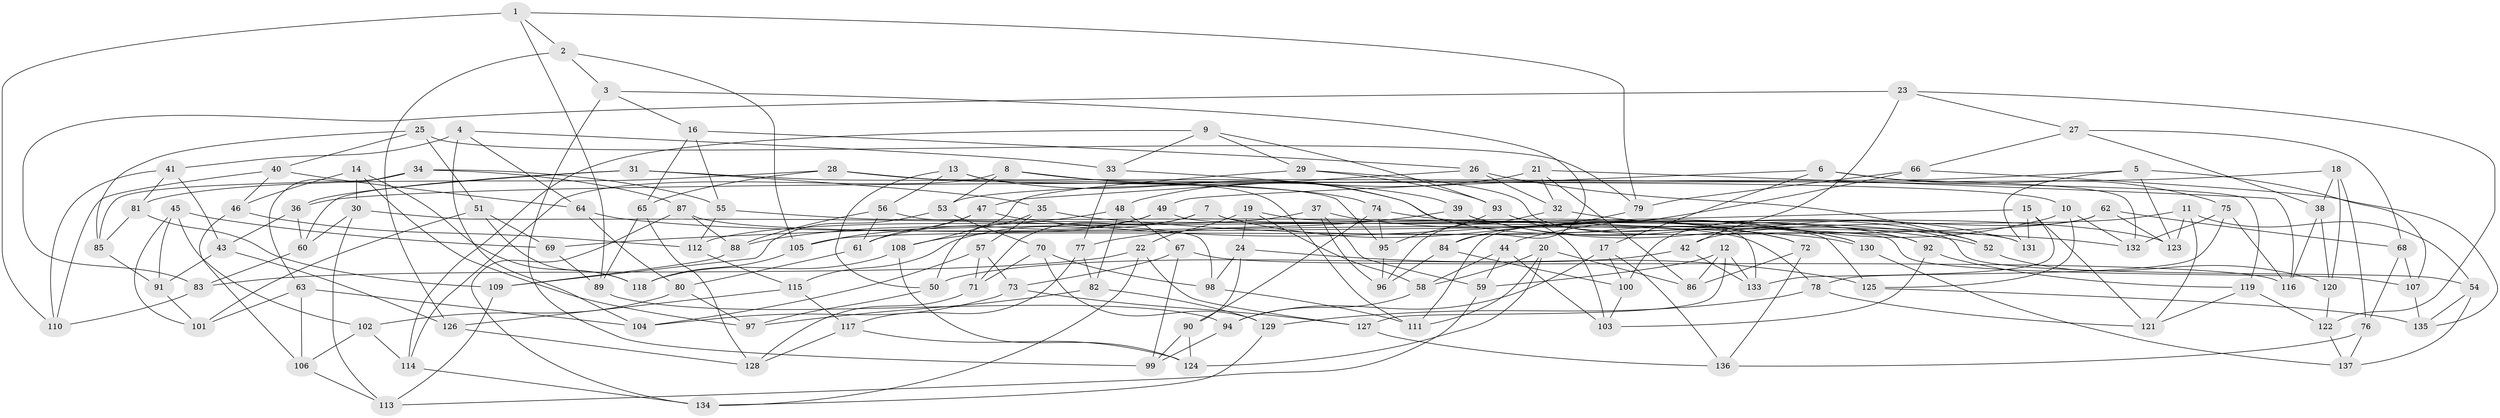 // coarse degree distribution, {4: 0.4090909090909091, 6: 0.5, 5: 0.056818181818181816, 3: 0.03409090909090909}
// Generated by graph-tools (version 1.1) at 2025/52/02/27/25 19:52:31]
// undirected, 137 vertices, 274 edges
graph export_dot {
graph [start="1"]
  node [color=gray90,style=filled];
  1;
  2;
  3;
  4;
  5;
  6;
  7;
  8;
  9;
  10;
  11;
  12;
  13;
  14;
  15;
  16;
  17;
  18;
  19;
  20;
  21;
  22;
  23;
  24;
  25;
  26;
  27;
  28;
  29;
  30;
  31;
  32;
  33;
  34;
  35;
  36;
  37;
  38;
  39;
  40;
  41;
  42;
  43;
  44;
  45;
  46;
  47;
  48;
  49;
  50;
  51;
  52;
  53;
  54;
  55;
  56;
  57;
  58;
  59;
  60;
  61;
  62;
  63;
  64;
  65;
  66;
  67;
  68;
  69;
  70;
  71;
  72;
  73;
  74;
  75;
  76;
  77;
  78;
  79;
  80;
  81;
  82;
  83;
  84;
  85;
  86;
  87;
  88;
  89;
  90;
  91;
  92;
  93;
  94;
  95;
  96;
  97;
  98;
  99;
  100;
  101;
  102;
  103;
  104;
  105;
  106;
  107;
  108;
  109;
  110;
  111;
  112;
  113;
  114;
  115;
  116;
  117;
  118;
  119;
  120;
  121;
  122;
  123;
  124;
  125;
  126;
  127;
  128;
  129;
  130;
  131;
  132;
  133;
  134;
  135;
  136;
  137;
  1 -- 2;
  1 -- 89;
  1 -- 79;
  1 -- 110;
  2 -- 126;
  2 -- 105;
  2 -- 3;
  3 -- 99;
  3 -- 16;
  3 -- 84;
  4 -- 64;
  4 -- 104;
  4 -- 33;
  4 -- 41;
  5 -- 123;
  5 -- 107;
  5 -- 131;
  5 -- 53;
  6 -- 17;
  6 -- 132;
  6 -- 75;
  6 -- 49;
  7 -- 115;
  7 -- 72;
  7 -- 71;
  7 -- 133;
  8 -- 103;
  8 -- 10;
  8 -- 114;
  8 -- 53;
  9 -- 114;
  9 -- 29;
  9 -- 33;
  9 -- 93;
  10 -- 125;
  10 -- 44;
  10 -- 132;
  11 -- 54;
  11 -- 42;
  11 -- 123;
  11 -- 121;
  12 -- 59;
  12 -- 86;
  12 -- 127;
  12 -- 133;
  13 -- 111;
  13 -- 56;
  13 -- 50;
  13 -- 72;
  14 -- 97;
  14 -- 118;
  14 -- 46;
  14 -- 30;
  15 -- 133;
  15 -- 121;
  15 -- 131;
  15 -- 69;
  16 -- 65;
  16 -- 55;
  16 -- 26;
  17 -- 94;
  17 -- 100;
  17 -- 136;
  18 -- 120;
  18 -- 76;
  18 -- 36;
  18 -- 38;
  19 -- 24;
  19 -- 54;
  19 -- 58;
  19 -- 22;
  20 -- 124;
  20 -- 86;
  20 -- 111;
  20 -- 58;
  21 -- 86;
  21 -- 116;
  21 -- 48;
  21 -- 32;
  22 -- 127;
  22 -- 83;
  22 -- 134;
  23 -- 27;
  23 -- 122;
  23 -- 42;
  23 -- 83;
  24 -- 125;
  24 -- 98;
  24 -- 90;
  25 -- 40;
  25 -- 85;
  25 -- 79;
  25 -- 51;
  26 -- 47;
  26 -- 52;
  26 -- 32;
  27 -- 68;
  27 -- 38;
  27 -- 66;
  28 -- 119;
  28 -- 65;
  28 -- 74;
  28 -- 81;
  29 -- 93;
  29 -- 92;
  29 -- 108;
  30 -- 60;
  30 -- 98;
  30 -- 113;
  31 -- 35;
  31 -- 95;
  31 -- 60;
  31 -- 36;
  32 -- 52;
  32 -- 96;
  33 -- 39;
  33 -- 77;
  34 -- 63;
  34 -- 55;
  34 -- 85;
  34 -- 87;
  35 -- 132;
  35 -- 57;
  35 -- 50;
  36 -- 60;
  36 -- 43;
  37 -- 96;
  37 -- 112;
  37 -- 130;
  37 -- 59;
  38 -- 120;
  38 -- 116;
  39 -- 92;
  39 -- 131;
  39 -- 77;
  40 -- 46;
  40 -- 64;
  40 -- 110;
  41 -- 110;
  41 -- 43;
  41 -- 81;
  42 -- 50;
  42 -- 133;
  43 -- 91;
  43 -- 126;
  44 -- 103;
  44 -- 58;
  44 -- 59;
  45 -- 101;
  45 -- 102;
  45 -- 91;
  45 -- 69;
  46 -- 112;
  46 -- 106;
  47 -- 52;
  47 -- 61;
  47 -- 105;
  48 -- 82;
  48 -- 67;
  48 -- 88;
  49 -- 61;
  49 -- 125;
  49 -- 108;
  50 -- 97;
  51 -- 69;
  51 -- 101;
  51 -- 118;
  52 -- 120;
  53 -- 70;
  53 -- 109;
  54 -- 137;
  54 -- 135;
  55 -- 112;
  55 -- 78;
  56 -- 107;
  56 -- 88;
  56 -- 61;
  57 -- 104;
  57 -- 73;
  57 -- 71;
  58 -- 94;
  59 -- 113;
  60 -- 83;
  61 -- 80;
  62 -- 100;
  62 -- 68;
  62 -- 123;
  62 -- 105;
  63 -- 104;
  63 -- 106;
  63 -- 101;
  64 -- 80;
  64 -- 130;
  65 -- 128;
  65 -- 89;
  66 -- 135;
  66 -- 111;
  66 -- 79;
  67 -- 73;
  67 -- 116;
  67 -- 99;
  68 -- 107;
  68 -- 76;
  69 -- 89;
  70 -- 129;
  70 -- 71;
  70 -- 98;
  71 -- 128;
  72 -- 136;
  72 -- 86;
  73 -- 104;
  73 -- 127;
  74 -- 90;
  74 -- 123;
  74 -- 95;
  75 -- 132;
  75 -- 78;
  75 -- 116;
  76 -- 136;
  76 -- 137;
  77 -- 117;
  77 -- 82;
  78 -- 129;
  78 -- 121;
  79 -- 84;
  80 -- 97;
  80 -- 102;
  81 -- 85;
  81 -- 109;
  82 -- 97;
  82 -- 129;
  83 -- 110;
  84 -- 100;
  84 -- 96;
  85 -- 91;
  87 -- 134;
  87 -- 131;
  87 -- 88;
  88 -- 109;
  89 -- 94;
  90 -- 124;
  90 -- 99;
  91 -- 101;
  92 -- 103;
  92 -- 119;
  93 -- 95;
  93 -- 130;
  94 -- 99;
  95 -- 96;
  98 -- 111;
  100 -- 103;
  102 -- 114;
  102 -- 106;
  105 -- 118;
  106 -- 113;
  107 -- 135;
  108 -- 124;
  108 -- 118;
  109 -- 113;
  112 -- 115;
  114 -- 134;
  115 -- 117;
  115 -- 126;
  117 -- 124;
  117 -- 128;
  119 -- 121;
  119 -- 122;
  120 -- 122;
  122 -- 137;
  125 -- 135;
  126 -- 128;
  127 -- 136;
  129 -- 134;
  130 -- 137;
}
